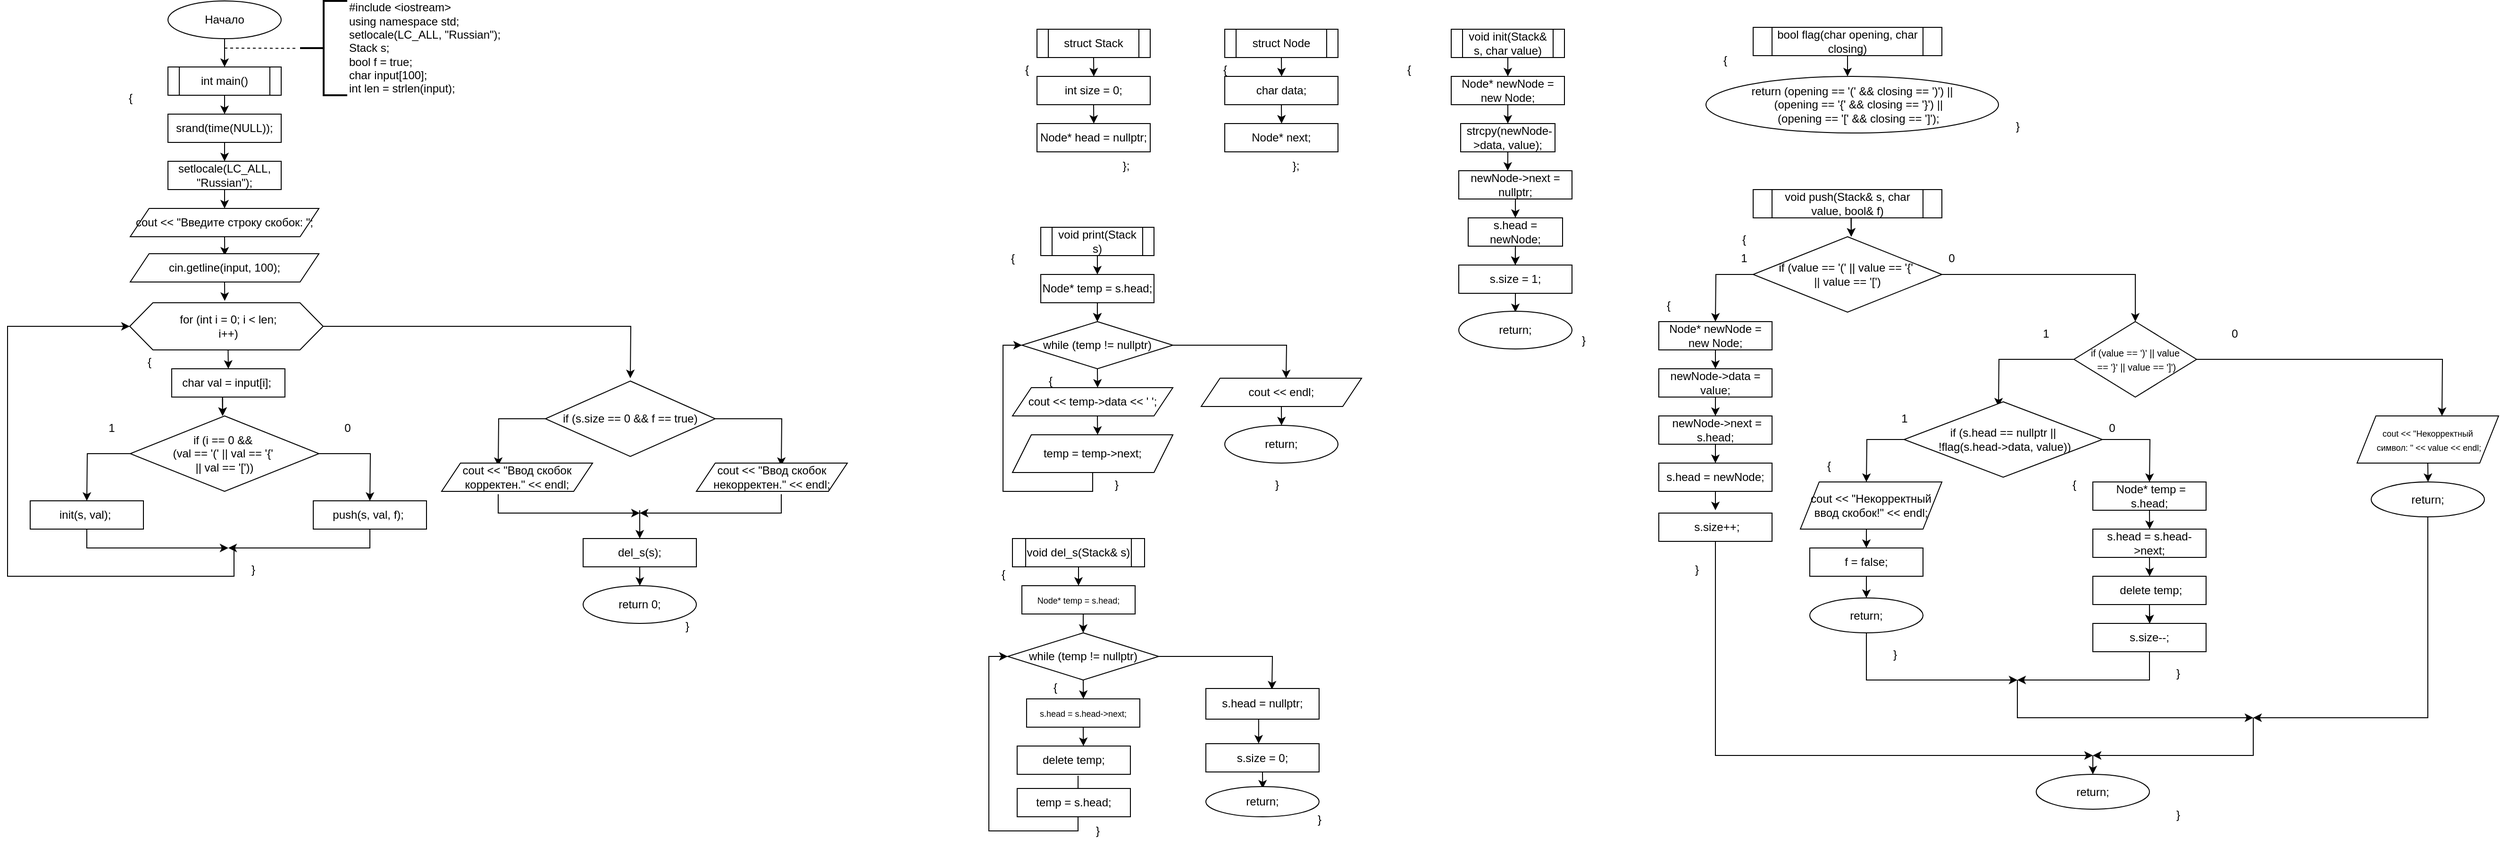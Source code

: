 <mxfile version="26.0.9">
  <diagram name="Страница — 1" id="Hr8bVBeTard7JOVQPiOV">
    <mxGraphModel dx="1793" dy="1045" grid="1" gridSize="10" guides="1" tooltips="1" connect="1" arrows="1" fold="1" page="1" pageScale="1" pageWidth="827" pageHeight="1169" math="0" shadow="0">
      <root>
        <mxCell id="0" />
        <mxCell id="1" parent="0" />
        <mxCell id="Sqh9jJfDOOYjsBS7LKp8-1" style="edgeStyle=orthogonalEdgeStyle;rounded=0;orthogonalLoop=1;jettySize=auto;html=1;exitX=0.5;exitY=1;exitDx=0;exitDy=0;" edge="1" parent="1" source="Sqh9jJfDOOYjsBS7LKp8-2">
          <mxGeometry relative="1" as="geometry">
            <mxPoint x="1440.213" y="160" as="targetPoint" />
          </mxGeometry>
        </mxCell>
        <mxCell id="Sqh9jJfDOOYjsBS7LKp8-2" value="struct Node" style="shape=process;whiteSpace=wrap;html=1;backgroundOutline=1;" vertex="1" parent="1">
          <mxGeometry x="1380" y="110" width="120" height="30" as="geometry" />
        </mxCell>
        <mxCell id="Sqh9jJfDOOYjsBS7LKp8-3" value="char data;" style="rounded=0;whiteSpace=wrap;html=1;" vertex="1" parent="1">
          <mxGeometry x="1380" y="160" width="120" height="30" as="geometry" />
        </mxCell>
        <mxCell id="Sqh9jJfDOOYjsBS7LKp8-4" style="edgeStyle=orthogonalEdgeStyle;rounded=0;orthogonalLoop=1;jettySize=auto;html=1;exitX=0.5;exitY=1;exitDx=0;exitDy=0;" edge="1" parent="1">
          <mxGeometry relative="1" as="geometry">
            <mxPoint x="1440.213" y="210" as="targetPoint" />
            <mxPoint x="1440" y="190" as="sourcePoint" />
          </mxGeometry>
        </mxCell>
        <mxCell id="Sqh9jJfDOOYjsBS7LKp8-5" value="Node* next;" style="rounded=0;whiteSpace=wrap;html=1;" vertex="1" parent="1">
          <mxGeometry x="1380" y="210" width="120" height="30" as="geometry" />
        </mxCell>
        <mxCell id="Sqh9jJfDOOYjsBS7LKp8-6" style="edgeStyle=orthogonalEdgeStyle;rounded=0;orthogonalLoop=1;jettySize=auto;html=1;exitX=0.5;exitY=1;exitDx=0;exitDy=0;" edge="1" parent="1" source="Sqh9jJfDOOYjsBS7LKp8-7">
          <mxGeometry relative="1" as="geometry">
            <mxPoint x="1241.213" y="160" as="targetPoint" />
          </mxGeometry>
        </mxCell>
        <mxCell id="Sqh9jJfDOOYjsBS7LKp8-7" value="struct Stack" style="shape=process;whiteSpace=wrap;html=1;backgroundOutline=1;" vertex="1" parent="1">
          <mxGeometry x="1181" y="110" width="120" height="30" as="geometry" />
        </mxCell>
        <mxCell id="Sqh9jJfDOOYjsBS7LKp8-8" value="int size = 0;" style="rounded=0;whiteSpace=wrap;html=1;" vertex="1" parent="1">
          <mxGeometry x="1181" y="160" width="120" height="30" as="geometry" />
        </mxCell>
        <mxCell id="Sqh9jJfDOOYjsBS7LKp8-9" style="edgeStyle=orthogonalEdgeStyle;rounded=0;orthogonalLoop=1;jettySize=auto;html=1;exitX=0.5;exitY=1;exitDx=0;exitDy=0;" edge="1" parent="1">
          <mxGeometry relative="1" as="geometry">
            <mxPoint x="1241.213" y="210" as="targetPoint" />
            <mxPoint x="1241" y="190" as="sourcePoint" />
          </mxGeometry>
        </mxCell>
        <mxCell id="Sqh9jJfDOOYjsBS7LKp8-10" value="Node* head = nullptr;" style="rounded=0;whiteSpace=wrap;html=1;" vertex="1" parent="1">
          <mxGeometry x="1181" y="210" width="120" height="30" as="geometry" />
        </mxCell>
        <mxCell id="Sqh9jJfDOOYjsBS7LKp8-11" value="{" style="text;html=1;align=center;verticalAlign=middle;resizable=0;points=[];autosize=1;strokeColor=none;fillColor=none;" vertex="1" parent="1">
          <mxGeometry x="1155" y="138" width="30" height="30" as="geometry" />
        </mxCell>
        <mxCell id="Sqh9jJfDOOYjsBS7LKp8-12" value="};" style="text;html=1;align=center;verticalAlign=middle;resizable=0;points=[];autosize=1;strokeColor=none;fillColor=none;" vertex="1" parent="1">
          <mxGeometry x="1260" y="240" width="30" height="30" as="geometry" />
        </mxCell>
        <mxCell id="Sqh9jJfDOOYjsBS7LKp8-13" value="{" style="text;html=1;align=center;verticalAlign=middle;resizable=0;points=[];autosize=1;strokeColor=none;fillColor=none;" vertex="1" parent="1">
          <mxGeometry x="1365" y="138" width="30" height="30" as="geometry" />
        </mxCell>
        <mxCell id="Sqh9jJfDOOYjsBS7LKp8-14" value="};" style="text;html=1;align=center;verticalAlign=middle;resizable=0;points=[];autosize=1;strokeColor=none;fillColor=none;" vertex="1" parent="1">
          <mxGeometry x="1440" y="240" width="30" height="30" as="geometry" />
        </mxCell>
        <mxCell id="Sqh9jJfDOOYjsBS7LKp8-15" style="edgeStyle=orthogonalEdgeStyle;rounded=0;orthogonalLoop=1;jettySize=auto;html=1;exitX=0.5;exitY=1;exitDx=0;exitDy=0;" edge="1" parent="1" source="Sqh9jJfDOOYjsBS7LKp8-16">
          <mxGeometry relative="1" as="geometry">
            <mxPoint x="1680" y="160" as="targetPoint" />
          </mxGeometry>
        </mxCell>
        <mxCell id="Sqh9jJfDOOYjsBS7LKp8-16" value="void init(Stack&amp;amp; s, char value)" style="shape=process;whiteSpace=wrap;html=1;backgroundOutline=1;" vertex="1" parent="1">
          <mxGeometry x="1620" y="110" width="120" height="30" as="geometry" />
        </mxCell>
        <mxCell id="Sqh9jJfDOOYjsBS7LKp8-17" value="Node* newNode = new Node;" style="rounded=0;whiteSpace=wrap;html=1;" vertex="1" parent="1">
          <mxGeometry x="1620" y="160" width="120" height="30" as="geometry" />
        </mxCell>
        <mxCell id="Sqh9jJfDOOYjsBS7LKp8-18" style="edgeStyle=orthogonalEdgeStyle;rounded=0;orthogonalLoop=1;jettySize=auto;html=1;exitX=0.5;exitY=1;exitDx=0;exitDy=0;" edge="1" parent="1">
          <mxGeometry relative="1" as="geometry">
            <mxPoint x="1680" y="210" as="targetPoint" />
            <mxPoint x="1680" y="190" as="sourcePoint" />
          </mxGeometry>
        </mxCell>
        <mxCell id="Sqh9jJfDOOYjsBS7LKp8-19" style="edgeStyle=orthogonalEdgeStyle;rounded=0;orthogonalLoop=1;jettySize=auto;html=1;exitX=0.5;exitY=1;exitDx=0;exitDy=0;" edge="1" parent="1" source="Sqh9jJfDOOYjsBS7LKp8-20">
          <mxGeometry relative="1" as="geometry">
            <mxPoint x="1679.857" y="260" as="targetPoint" />
          </mxGeometry>
        </mxCell>
        <mxCell id="Sqh9jJfDOOYjsBS7LKp8-20" value="&amp;nbsp;strcpy(newNode-&amp;gt;data, value);" style="rounded=0;whiteSpace=wrap;html=1;" vertex="1" parent="1">
          <mxGeometry x="1630" y="210" width="100" height="30" as="geometry" />
        </mxCell>
        <mxCell id="Sqh9jJfDOOYjsBS7LKp8-21" value="newNode-&gt;next = nullptr;" style="rounded=0;whiteSpace=wrap;html=1;" vertex="1" parent="1">
          <mxGeometry x="1628" y="260" width="120" height="30" as="geometry" />
        </mxCell>
        <mxCell id="Sqh9jJfDOOYjsBS7LKp8-22" style="edgeStyle=orthogonalEdgeStyle;rounded=0;orthogonalLoop=1;jettySize=auto;html=1;exitX=0.5;exitY=1;exitDx=0;exitDy=0;" edge="1" parent="1">
          <mxGeometry relative="1" as="geometry">
            <mxPoint x="1688" y="310" as="targetPoint" />
            <mxPoint x="1688" y="290" as="sourcePoint" />
          </mxGeometry>
        </mxCell>
        <mxCell id="Sqh9jJfDOOYjsBS7LKp8-23" style="edgeStyle=orthogonalEdgeStyle;rounded=0;orthogonalLoop=1;jettySize=auto;html=1;exitX=0.5;exitY=1;exitDx=0;exitDy=0;" edge="1" parent="1" source="Sqh9jJfDOOYjsBS7LKp8-24">
          <mxGeometry relative="1" as="geometry">
            <mxPoint x="1687.857" y="360" as="targetPoint" />
          </mxGeometry>
        </mxCell>
        <mxCell id="Sqh9jJfDOOYjsBS7LKp8-24" value="s.head = newNode;" style="rounded=0;whiteSpace=wrap;html=1;" vertex="1" parent="1">
          <mxGeometry x="1638" y="310" width="100" height="30" as="geometry" />
        </mxCell>
        <mxCell id="Sqh9jJfDOOYjsBS7LKp8-25" style="edgeStyle=orthogonalEdgeStyle;rounded=0;orthogonalLoop=1;jettySize=auto;html=1;exitX=0.5;exitY=1;exitDx=0;exitDy=0;" edge="1" parent="1">
          <mxGeometry relative="1" as="geometry">
            <mxPoint x="1688" y="360" as="targetPoint" />
            <mxPoint x="1688" y="340" as="sourcePoint" />
          </mxGeometry>
        </mxCell>
        <mxCell id="Sqh9jJfDOOYjsBS7LKp8-26" value="s.size = 1;" style="rounded=0;whiteSpace=wrap;html=1;" vertex="1" parent="1">
          <mxGeometry x="1628" y="360" width="120" height="30" as="geometry" />
        </mxCell>
        <mxCell id="Sqh9jJfDOOYjsBS7LKp8-27" style="edgeStyle=orthogonalEdgeStyle;rounded=0;orthogonalLoop=1;jettySize=auto;html=1;exitX=0.5;exitY=1;exitDx=0;exitDy=0;" edge="1" parent="1">
          <mxGeometry relative="1" as="geometry">
            <mxPoint x="1688" y="410" as="targetPoint" />
            <mxPoint x="1688" y="390" as="sourcePoint" />
          </mxGeometry>
        </mxCell>
        <mxCell id="Sqh9jJfDOOYjsBS7LKp8-28" value="return;" style="ellipse;whiteSpace=wrap;html=1;" vertex="1" parent="1">
          <mxGeometry x="1628" y="409" width="120" height="40" as="geometry" />
        </mxCell>
        <mxCell id="Sqh9jJfDOOYjsBS7LKp8-29" value="{" style="text;html=1;align=center;verticalAlign=middle;resizable=0;points=[];autosize=1;strokeColor=none;fillColor=none;" vertex="1" parent="1">
          <mxGeometry x="1560" y="138" width="30" height="30" as="geometry" />
        </mxCell>
        <mxCell id="Sqh9jJfDOOYjsBS7LKp8-30" value="}" style="text;html=1;align=center;verticalAlign=middle;resizable=0;points=[];autosize=1;strokeColor=none;fillColor=none;" vertex="1" parent="1">
          <mxGeometry x="1745" y="425" width="30" height="30" as="geometry" />
        </mxCell>
        <mxCell id="Sqh9jJfDOOYjsBS7LKp8-32" style="edgeStyle=orthogonalEdgeStyle;rounded=0;orthogonalLoop=1;jettySize=auto;html=1;exitX=0.5;exitY=1;exitDx=0;exitDy=0;" edge="1" parent="1" source="Sqh9jJfDOOYjsBS7LKp8-31">
          <mxGeometry relative="1" as="geometry">
            <mxPoint x="2040" y="160" as="targetPoint" />
          </mxGeometry>
        </mxCell>
        <mxCell id="Sqh9jJfDOOYjsBS7LKp8-31" value="bool flag(char opening, char closing)" style="shape=process;whiteSpace=wrap;html=1;backgroundOutline=1;" vertex="1" parent="1">
          <mxGeometry x="1940" y="108" width="200" height="30" as="geometry" />
        </mxCell>
        <mxCell id="Sqh9jJfDOOYjsBS7LKp8-33" value="&lt;div&gt;return (opening == &#39;(&#39; &amp;amp;&amp;amp; closing == &#39;)&#39;) ||&lt;/div&gt;&lt;div&gt;&amp;nbsp; &amp;nbsp; (opening == &#39;{&#39; &amp;amp;&amp;amp; closing == &#39;}&#39;) ||&lt;/div&gt;&lt;div&gt;&amp;nbsp; &amp;nbsp; (opening == &#39;[&#39; &amp;amp;&amp;amp; closing == &#39;]&#39;);&lt;/div&gt;" style="ellipse;whiteSpace=wrap;html=1;" vertex="1" parent="1">
          <mxGeometry x="1890" y="160" width="310" height="60" as="geometry" />
        </mxCell>
        <mxCell id="Sqh9jJfDOOYjsBS7LKp8-34" style="edgeStyle=orthogonalEdgeStyle;rounded=0;orthogonalLoop=1;jettySize=auto;html=1;exitX=0.5;exitY=1;exitDx=0;exitDy=0;" edge="1" parent="1" source="Sqh9jJfDOOYjsBS7LKp8-35">
          <mxGeometry relative="1" as="geometry">
            <mxPoint x="1245" y="370" as="targetPoint" />
          </mxGeometry>
        </mxCell>
        <mxCell id="Sqh9jJfDOOYjsBS7LKp8-35" value="void print(Stack s)" style="shape=process;whiteSpace=wrap;html=1;backgroundOutline=1;" vertex="1" parent="1">
          <mxGeometry x="1185" y="320" width="120" height="30" as="geometry" />
        </mxCell>
        <mxCell id="Sqh9jJfDOOYjsBS7LKp8-36" value="Node* temp = s.head;" style="rounded=0;whiteSpace=wrap;html=1;" vertex="1" parent="1">
          <mxGeometry x="1185" y="370" width="120" height="30" as="geometry" />
        </mxCell>
        <mxCell id="Sqh9jJfDOOYjsBS7LKp8-37" style="edgeStyle=orthogonalEdgeStyle;rounded=0;orthogonalLoop=1;jettySize=auto;html=1;exitX=0.5;exitY=1;exitDx=0;exitDy=0;" edge="1" parent="1">
          <mxGeometry relative="1" as="geometry">
            <mxPoint x="1245" y="420" as="targetPoint" />
            <mxPoint x="1245" y="400" as="sourcePoint" />
          </mxGeometry>
        </mxCell>
        <mxCell id="Sqh9jJfDOOYjsBS7LKp8-38" value="" style="edgeStyle=orthogonalEdgeStyle;rounded=0;orthogonalLoop=1;jettySize=auto;html=1;" edge="1" parent="1">
          <mxGeometry relative="1" as="geometry">
            <mxPoint x="1244.971" y="400" as="sourcePoint" />
            <mxPoint x="1244.971" y="420" as="targetPoint" />
          </mxGeometry>
        </mxCell>
        <mxCell id="Sqh9jJfDOOYjsBS7LKp8-39" style="edgeStyle=orthogonalEdgeStyle;rounded=0;orthogonalLoop=1;jettySize=auto;html=1;exitX=0.5;exitY=1;exitDx=0;exitDy=0;" edge="1" parent="1" source="Sqh9jJfDOOYjsBS7LKp8-41">
          <mxGeometry relative="1" as="geometry">
            <mxPoint x="1245.238" y="490" as="targetPoint" />
          </mxGeometry>
        </mxCell>
        <mxCell id="Sqh9jJfDOOYjsBS7LKp8-40" style="edgeStyle=orthogonalEdgeStyle;rounded=0;orthogonalLoop=1;jettySize=auto;html=1;exitX=1;exitY=0.5;exitDx=0;exitDy=0;" edge="1" parent="1" source="Sqh9jJfDOOYjsBS7LKp8-41">
          <mxGeometry relative="1" as="geometry">
            <mxPoint x="1445" y="480" as="targetPoint" />
          </mxGeometry>
        </mxCell>
        <mxCell id="Sqh9jJfDOOYjsBS7LKp8-41" value="while (temp != nullptr)" style="rhombus;whiteSpace=wrap;html=1;" vertex="1" parent="1">
          <mxGeometry x="1165" y="420" width="160" height="50" as="geometry" />
        </mxCell>
        <mxCell id="Sqh9jJfDOOYjsBS7LKp8-42" value="cout &amp;lt;&amp;lt; temp-&amp;gt;data &amp;lt;&amp;lt; &#39; &#39;;" style="shape=parallelogram;perimeter=parallelogramPerimeter;whiteSpace=wrap;html=1;fixedSize=1;" vertex="1" parent="1">
          <mxGeometry x="1155" y="490" width="170" height="30" as="geometry" />
        </mxCell>
        <mxCell id="Sqh9jJfDOOYjsBS7LKp8-43" style="edgeStyle=orthogonalEdgeStyle;rounded=0;orthogonalLoop=1;jettySize=auto;html=1;exitX=0.5;exitY=1;exitDx=0;exitDy=0;" edge="1" parent="1">
          <mxGeometry relative="1" as="geometry">
            <mxPoint x="1245.238" y="540" as="targetPoint" />
            <mxPoint x="1245" y="520" as="sourcePoint" />
          </mxGeometry>
        </mxCell>
        <mxCell id="Sqh9jJfDOOYjsBS7LKp8-44" style="edgeStyle=orthogonalEdgeStyle;rounded=0;orthogonalLoop=1;jettySize=auto;html=1;exitX=0.5;exitY=1;exitDx=0;exitDy=0;entryX=0;entryY=0.5;entryDx=0;entryDy=0;" edge="1" parent="1" source="Sqh9jJfDOOYjsBS7LKp8-45" target="Sqh9jJfDOOYjsBS7LKp8-41">
          <mxGeometry relative="1" as="geometry">
            <Array as="points">
              <mxPoint x="1240" y="600" />
              <mxPoint x="1145" y="600" />
              <mxPoint x="1145" y="445" />
            </Array>
          </mxGeometry>
        </mxCell>
        <mxCell id="Sqh9jJfDOOYjsBS7LKp8-45" value="temp = temp-&amp;gt;next;" style="shape=parallelogram;perimeter=parallelogramPerimeter;whiteSpace=wrap;html=1;fixedSize=1;" vertex="1" parent="1">
          <mxGeometry x="1155" y="540" width="170" height="40" as="geometry" />
        </mxCell>
        <mxCell id="Sqh9jJfDOOYjsBS7LKp8-46" style="edgeStyle=orthogonalEdgeStyle;rounded=0;orthogonalLoop=1;jettySize=auto;html=1;exitX=0.5;exitY=1;exitDx=0;exitDy=0;" edge="1" parent="1" source="Sqh9jJfDOOYjsBS7LKp8-47">
          <mxGeometry relative="1" as="geometry">
            <mxPoint x="1440.143" y="530" as="targetPoint" />
          </mxGeometry>
        </mxCell>
        <mxCell id="Sqh9jJfDOOYjsBS7LKp8-47" value="cout &amp;lt;&amp;lt; endl;" style="shape=parallelogram;perimeter=parallelogramPerimeter;whiteSpace=wrap;html=1;fixedSize=1;" vertex="1" parent="1">
          <mxGeometry x="1355" y="480" width="170" height="30" as="geometry" />
        </mxCell>
        <mxCell id="Sqh9jJfDOOYjsBS7LKp8-48" value="return;" style="ellipse;whiteSpace=wrap;html=1;" vertex="1" parent="1">
          <mxGeometry x="1380" y="530" width="120" height="40" as="geometry" />
        </mxCell>
        <mxCell id="Sqh9jJfDOOYjsBS7LKp8-49" value="{" style="text;html=1;align=center;verticalAlign=middle;resizable=0;points=[];autosize=1;strokeColor=none;fillColor=none;" vertex="1" parent="1">
          <mxGeometry x="1140" y="338" width="30" height="30" as="geometry" />
        </mxCell>
        <mxCell id="Sqh9jJfDOOYjsBS7LKp8-50" value="}" style="text;html=1;align=center;verticalAlign=middle;resizable=0;points=[];autosize=1;strokeColor=none;fillColor=none;" vertex="1" parent="1">
          <mxGeometry x="1420" y="578" width="30" height="30" as="geometry" />
        </mxCell>
        <mxCell id="Sqh9jJfDOOYjsBS7LKp8-51" value="{" style="text;html=1;align=center;verticalAlign=middle;resizable=0;points=[];autosize=1;strokeColor=none;fillColor=none;" vertex="1" parent="1">
          <mxGeometry x="1180" y="468" width="30" height="30" as="geometry" />
        </mxCell>
        <mxCell id="Sqh9jJfDOOYjsBS7LKp8-52" value="}" style="text;html=1;align=center;verticalAlign=middle;resizable=0;points=[];autosize=1;strokeColor=none;fillColor=none;" vertex="1" parent="1">
          <mxGeometry x="1250" y="578" width="30" height="30" as="geometry" />
        </mxCell>
        <mxCell id="Sqh9jJfDOOYjsBS7LKp8-53" style="edgeStyle=orthogonalEdgeStyle;rounded=0;orthogonalLoop=1;jettySize=auto;html=1;exitX=0.5;exitY=1;exitDx=0;exitDy=0;" edge="1" parent="1" source="Sqh9jJfDOOYjsBS7LKp8-54">
          <mxGeometry relative="1" as="geometry">
            <mxPoint x="1225" y="700" as="targetPoint" />
          </mxGeometry>
        </mxCell>
        <mxCell id="Sqh9jJfDOOYjsBS7LKp8-54" value="void del_s(Stack&amp;amp; s)" style="shape=process;whiteSpace=wrap;html=1;backgroundOutline=1;" vertex="1" parent="1">
          <mxGeometry x="1155" y="650" width="140" height="30" as="geometry" />
        </mxCell>
        <mxCell id="Sqh9jJfDOOYjsBS7LKp8-55" style="edgeStyle=orthogonalEdgeStyle;rounded=0;orthogonalLoop=1;jettySize=auto;html=1;exitX=0.5;exitY=1;exitDx=0;exitDy=0;" edge="1" parent="1" source="Sqh9jJfDOOYjsBS7LKp8-57">
          <mxGeometry relative="1" as="geometry">
            <mxPoint x="1230.208" y="820" as="targetPoint" />
          </mxGeometry>
        </mxCell>
        <mxCell id="Sqh9jJfDOOYjsBS7LKp8-56" style="edgeStyle=orthogonalEdgeStyle;rounded=0;orthogonalLoop=1;jettySize=auto;html=1;exitX=1;exitY=0.5;exitDx=0;exitDy=0;" edge="1" parent="1" source="Sqh9jJfDOOYjsBS7LKp8-57">
          <mxGeometry relative="1" as="geometry">
            <mxPoint x="1429.97" y="810" as="targetPoint" />
          </mxGeometry>
        </mxCell>
        <mxCell id="Sqh9jJfDOOYjsBS7LKp8-57" value="while (temp != nullptr)" style="rhombus;whiteSpace=wrap;html=1;" vertex="1" parent="1">
          <mxGeometry x="1149.97" y="750" width="160" height="50" as="geometry" />
        </mxCell>
        <mxCell id="Sqh9jJfDOOYjsBS7LKp8-58" style="edgeStyle=orthogonalEdgeStyle;rounded=0;orthogonalLoop=1;jettySize=auto;html=1;exitX=0.5;exitY=1;exitDx=0;exitDy=0;" edge="1" parent="1">
          <mxGeometry relative="1" as="geometry">
            <mxPoint x="1230.208" y="870" as="targetPoint" />
            <mxPoint x="1229.97" y="850" as="sourcePoint" />
          </mxGeometry>
        </mxCell>
        <mxCell id="Sqh9jJfDOOYjsBS7LKp8-59" style="edgeStyle=orthogonalEdgeStyle;rounded=0;orthogonalLoop=1;jettySize=auto;html=1;exitX=0.538;exitY=1.048;exitDx=0;exitDy=0;entryX=0;entryY=0.5;entryDx=0;entryDy=0;exitPerimeter=0;" edge="1" parent="1" source="Sqh9jJfDOOYjsBS7LKp8-61" target="Sqh9jJfDOOYjsBS7LKp8-57">
          <mxGeometry relative="1" as="geometry">
            <Array as="points">
              <mxPoint x="1224" y="960" />
              <mxPoint x="1130" y="960" />
              <mxPoint x="1130" y="775" />
            </Array>
            <mxPoint x="1224.97" y="910" as="sourcePoint" />
          </mxGeometry>
        </mxCell>
        <mxCell id="Sqh9jJfDOOYjsBS7LKp8-60" value="&lt;font style=&quot;font-size: 9px;&quot;&gt;s.head = s.head-&amp;gt;next;&lt;/font&gt;" style="rounded=0;whiteSpace=wrap;html=1;" vertex="1" parent="1">
          <mxGeometry x="1169.97" y="820" width="120" height="30" as="geometry" />
        </mxCell>
        <mxCell id="Sqh9jJfDOOYjsBS7LKp8-61" value="delete temp;" style="rounded=0;whiteSpace=wrap;html=1;" vertex="1" parent="1">
          <mxGeometry x="1159.97" y="870" width="120" height="30" as="geometry" />
        </mxCell>
        <mxCell id="Sqh9jJfDOOYjsBS7LKp8-62" value="temp = s.head;" style="rounded=0;whiteSpace=wrap;html=1;" vertex="1" parent="1">
          <mxGeometry x="1160" y="915" width="120" height="30" as="geometry" />
        </mxCell>
        <mxCell id="Sqh9jJfDOOYjsBS7LKp8-63" value="&lt;div&gt;s.head = nullptr;&lt;br&gt;&lt;/div&gt;" style="rounded=0;whiteSpace=wrap;html=1;" vertex="1" parent="1">
          <mxGeometry x="1359.97" y="809" width="120" height="32.5" as="geometry" />
        </mxCell>
        <mxCell id="Sqh9jJfDOOYjsBS7LKp8-64" style="edgeStyle=orthogonalEdgeStyle;rounded=0;orthogonalLoop=1;jettySize=auto;html=1;exitX=0.5;exitY=1;exitDx=0;exitDy=0;" edge="1" parent="1" source="Sqh9jJfDOOYjsBS7LKp8-65">
          <mxGeometry relative="1" as="geometry">
            <mxPoint x="1420.208" y="915" as="targetPoint" />
          </mxGeometry>
        </mxCell>
        <mxCell id="Sqh9jJfDOOYjsBS7LKp8-65" value="s.size = 0;" style="rounded=0;whiteSpace=wrap;html=1;" vertex="1" parent="1">
          <mxGeometry x="1359.97" y="867.5" width="120" height="30" as="geometry" />
        </mxCell>
        <mxCell id="Sqh9jJfDOOYjsBS7LKp8-66" style="edgeStyle=orthogonalEdgeStyle;rounded=0;orthogonalLoop=1;jettySize=auto;html=1;exitX=0.5;exitY=1;exitDx=0;exitDy=0;entryX=0.466;entryY=-0.004;entryDx=0;entryDy=0;entryPerimeter=0;" edge="1" parent="1" source="Sqh9jJfDOOYjsBS7LKp8-63" target="Sqh9jJfDOOYjsBS7LKp8-65">
          <mxGeometry relative="1" as="geometry" />
        </mxCell>
        <mxCell id="Sqh9jJfDOOYjsBS7LKp8-67" value="return;" style="ellipse;whiteSpace=wrap;html=1;" vertex="1" parent="1">
          <mxGeometry x="1359.97" y="913" width="120" height="32" as="geometry" />
        </mxCell>
        <mxCell id="Sqh9jJfDOOYjsBS7LKp8-68" value="}" style="text;html=1;align=center;verticalAlign=middle;resizable=0;points=[];autosize=1;strokeColor=none;fillColor=none;" vertex="1" parent="1">
          <mxGeometry x="1464.97" y="933" width="30" height="30" as="geometry" />
        </mxCell>
        <mxCell id="Sqh9jJfDOOYjsBS7LKp8-69" value="{" style="text;html=1;align=center;verticalAlign=middle;resizable=0;points=[];autosize=1;strokeColor=none;fillColor=none;" vertex="1" parent="1">
          <mxGeometry x="1130" y="673" width="30" height="30" as="geometry" />
        </mxCell>
        <mxCell id="Sqh9jJfDOOYjsBS7LKp8-70" value="{" style="text;html=1;align=center;verticalAlign=middle;resizable=0;points=[];autosize=1;strokeColor=none;fillColor=none;" vertex="1" parent="1">
          <mxGeometry x="1184.97" y="793" width="30" height="30" as="geometry" />
        </mxCell>
        <mxCell id="Sqh9jJfDOOYjsBS7LKp8-71" value="}" style="text;html=1;align=center;verticalAlign=middle;resizable=0;points=[];autosize=1;strokeColor=none;fillColor=none;" vertex="1" parent="1">
          <mxGeometry x="1230" y="945" width="30" height="30" as="geometry" />
        </mxCell>
        <mxCell id="Sqh9jJfDOOYjsBS7LKp8-72" style="edgeStyle=orthogonalEdgeStyle;rounded=0;orthogonalLoop=1;jettySize=auto;html=1;exitX=0.5;exitY=1;exitDx=0;exitDy=0;entryX=0.5;entryY=0;entryDx=0;entryDy=0;" edge="1" parent="1" source="Sqh9jJfDOOYjsBS7LKp8-73" target="Sqh9jJfDOOYjsBS7LKp8-57">
          <mxGeometry relative="1" as="geometry" />
        </mxCell>
        <mxCell id="Sqh9jJfDOOYjsBS7LKp8-73" value="&lt;font style=&quot;font-size: 9px;&quot;&gt;Node* temp = s.head;&lt;/font&gt;" style="rounded=0;whiteSpace=wrap;html=1;" vertex="1" parent="1">
          <mxGeometry x="1165" y="700" width="120" height="30" as="geometry" />
        </mxCell>
        <mxCell id="Sqh9jJfDOOYjsBS7LKp8-74" value="void push(Stack&amp;amp; s, char value, bool&amp;amp; f)" style="shape=process;whiteSpace=wrap;html=1;backgroundOutline=1;" vertex="1" parent="1">
          <mxGeometry x="1940" y="280" width="200" height="30" as="geometry" />
        </mxCell>
        <mxCell id="Sqh9jJfDOOYjsBS7LKp8-75" value="" style="edgeStyle=orthogonalEdgeStyle;rounded=0;orthogonalLoop=1;jettySize=auto;html=1;" edge="1" parent="1">
          <mxGeometry relative="1" as="geometry">
            <mxPoint x="2043.703" y="310.0" as="sourcePoint" />
            <mxPoint x="2043.943" y="330.0" as="targetPoint" />
          </mxGeometry>
        </mxCell>
        <mxCell id="Sqh9jJfDOOYjsBS7LKp8-76" value="" style="edgeStyle=orthogonalEdgeStyle;rounded=0;orthogonalLoop=1;jettySize=auto;html=1;" edge="1" parent="1">
          <mxGeometry relative="1" as="geometry">
            <mxPoint x="2043.943" y="310.0" as="sourcePoint" />
            <mxPoint x="2043.943" y="330.0" as="targetPoint" />
          </mxGeometry>
        </mxCell>
        <mxCell id="Sqh9jJfDOOYjsBS7LKp8-77" style="edgeStyle=orthogonalEdgeStyle;rounded=0;orthogonalLoop=1;jettySize=auto;html=1;exitX=0;exitY=0.5;exitDx=0;exitDy=0;" edge="1" source="Sqh9jJfDOOYjsBS7LKp8-79" parent="1">
          <mxGeometry relative="1" as="geometry">
            <mxPoint x="1900" y="420.0" as="targetPoint" />
          </mxGeometry>
        </mxCell>
        <mxCell id="Sqh9jJfDOOYjsBS7LKp8-94" style="edgeStyle=orthogonalEdgeStyle;rounded=0;orthogonalLoop=1;jettySize=auto;html=1;exitX=1;exitY=0.5;exitDx=0;exitDy=0;entryX=0.5;entryY=0;entryDx=0;entryDy=0;" edge="1" parent="1" source="Sqh9jJfDOOYjsBS7LKp8-79" target="Sqh9jJfDOOYjsBS7LKp8-99">
          <mxGeometry relative="1" as="geometry">
            <mxPoint x="2280" y="420" as="targetPoint" />
          </mxGeometry>
        </mxCell>
        <mxCell id="Sqh9jJfDOOYjsBS7LKp8-79" value="if (value == &#39;(&#39; || value == &#39;{&#39;&amp;nbsp;&lt;div&gt;|| value == &#39;[&#39;)&lt;/div&gt;" style="rhombus;whiteSpace=wrap;html=1;" vertex="1" parent="1">
          <mxGeometry x="1940" y="330" width="200" height="80" as="geometry" />
        </mxCell>
        <mxCell id="Sqh9jJfDOOYjsBS7LKp8-84" style="edgeStyle=orthogonalEdgeStyle;rounded=0;orthogonalLoop=1;jettySize=auto;html=1;exitX=0.5;exitY=1;exitDx=0;exitDy=0;" edge="1" parent="1" source="Sqh9jJfDOOYjsBS7LKp8-81">
          <mxGeometry relative="1" as="geometry">
            <mxPoint x="1900" y="470" as="targetPoint" />
          </mxGeometry>
        </mxCell>
        <mxCell id="Sqh9jJfDOOYjsBS7LKp8-81" value="Node* newNode = new Node;" style="rounded=0;whiteSpace=wrap;html=1;" vertex="1" parent="1">
          <mxGeometry x="1840" y="420.0" width="120" height="30" as="geometry" />
        </mxCell>
        <mxCell id="Sqh9jJfDOOYjsBS7LKp8-85" style="edgeStyle=orthogonalEdgeStyle;rounded=0;orthogonalLoop=1;jettySize=auto;html=1;exitX=0.5;exitY=1;exitDx=0;exitDy=0;" edge="1" parent="1" source="Sqh9jJfDOOYjsBS7LKp8-86">
          <mxGeometry relative="1" as="geometry">
            <mxPoint x="1900" y="520" as="targetPoint" />
          </mxGeometry>
        </mxCell>
        <mxCell id="Sqh9jJfDOOYjsBS7LKp8-86" value="newNode-&amp;gt;data = value;" style="rounded=0;whiteSpace=wrap;html=1;" vertex="1" parent="1">
          <mxGeometry x="1840" y="470.0" width="120" height="30" as="geometry" />
        </mxCell>
        <mxCell id="Sqh9jJfDOOYjsBS7LKp8-87" style="edgeStyle=orthogonalEdgeStyle;rounded=0;orthogonalLoop=1;jettySize=auto;html=1;exitX=0.5;exitY=1;exitDx=0;exitDy=0;" edge="1" parent="1" source="Sqh9jJfDOOYjsBS7LKp8-88">
          <mxGeometry relative="1" as="geometry">
            <mxPoint x="1900" y="570" as="targetPoint" />
          </mxGeometry>
        </mxCell>
        <mxCell id="Sqh9jJfDOOYjsBS7LKp8-88" value="&amp;nbsp;newNode-&amp;gt;next = s.head;" style="rounded=0;whiteSpace=wrap;html=1;" vertex="1" parent="1">
          <mxGeometry x="1840" y="520.0" width="120" height="30" as="geometry" />
        </mxCell>
        <mxCell id="Sqh9jJfDOOYjsBS7LKp8-89" style="edgeStyle=orthogonalEdgeStyle;rounded=0;orthogonalLoop=1;jettySize=auto;html=1;exitX=0.5;exitY=1;exitDx=0;exitDy=0;" edge="1" parent="1" source="Sqh9jJfDOOYjsBS7LKp8-90">
          <mxGeometry relative="1" as="geometry">
            <mxPoint x="1900" y="620" as="targetPoint" />
          </mxGeometry>
        </mxCell>
        <mxCell id="Sqh9jJfDOOYjsBS7LKp8-90" value="s.head = newNode;" style="rounded=0;whiteSpace=wrap;html=1;" vertex="1" parent="1">
          <mxGeometry x="1840" y="570.0" width="120" height="30" as="geometry" />
        </mxCell>
        <mxCell id="Sqh9jJfDOOYjsBS7LKp8-92" style="edgeStyle=orthogonalEdgeStyle;rounded=0;orthogonalLoop=1;jettySize=auto;html=1;exitX=0.5;exitY=1;exitDx=0;exitDy=0;" edge="1" parent="1" source="Sqh9jJfDOOYjsBS7LKp8-93">
          <mxGeometry relative="1" as="geometry">
            <mxPoint x="2300" y="880" as="targetPoint" />
            <Array as="points">
              <mxPoint x="1900" y="880" />
            </Array>
          </mxGeometry>
        </mxCell>
        <mxCell id="Sqh9jJfDOOYjsBS7LKp8-93" value="&amp;nbsp;s.size++;" style="rounded=0;whiteSpace=wrap;html=1;" vertex="1" parent="1">
          <mxGeometry x="1840" y="623.0" width="120" height="30" as="geometry" />
        </mxCell>
        <mxCell id="Sqh9jJfDOOYjsBS7LKp8-97" style="edgeStyle=orthogonalEdgeStyle;rounded=0;orthogonalLoop=1;jettySize=auto;html=1;exitX=0;exitY=0.5;exitDx=0;exitDy=0;" edge="1" source="Sqh9jJfDOOYjsBS7LKp8-99" parent="1">
          <mxGeometry relative="1" as="geometry">
            <mxPoint x="2200" y="510.0" as="targetPoint" />
          </mxGeometry>
        </mxCell>
        <mxCell id="Sqh9jJfDOOYjsBS7LKp8-127" style="edgeStyle=orthogonalEdgeStyle;rounded=0;orthogonalLoop=1;jettySize=auto;html=1;exitX=1;exitY=0.5;exitDx=0;exitDy=0;" edge="1" parent="1" source="Sqh9jJfDOOYjsBS7LKp8-99">
          <mxGeometry relative="1" as="geometry">
            <mxPoint x="2670" y="520" as="targetPoint" />
          </mxGeometry>
        </mxCell>
        <mxCell id="Sqh9jJfDOOYjsBS7LKp8-99" value="&lt;font style=&quot;font-size: 10px;&quot;&gt;if (value == &#39;)&#39; || value&lt;/font&gt;&lt;div&gt;&lt;font style=&quot;font-size: 10px;&quot;&gt;&amp;nbsp;== &#39;}&#39; || value == &#39;]&#39;)&lt;/font&gt;&lt;/div&gt;" style="rhombus;whiteSpace=wrap;html=1;" vertex="1" parent="1">
          <mxGeometry x="2280" y="420.0" width="130" height="80" as="geometry" />
        </mxCell>
        <mxCell id="Sqh9jJfDOOYjsBS7LKp8-106" style="edgeStyle=orthogonalEdgeStyle;rounded=0;orthogonalLoop=1;jettySize=auto;html=1;exitX=0;exitY=0.5;exitDx=0;exitDy=0;" edge="1" source="Sqh9jJfDOOYjsBS7LKp8-108" parent="1">
          <mxGeometry relative="1" as="geometry">
            <mxPoint x="2060" y="590.0" as="targetPoint" />
          </mxGeometry>
        </mxCell>
        <mxCell id="Sqh9jJfDOOYjsBS7LKp8-107" style="edgeStyle=orthogonalEdgeStyle;rounded=0;orthogonalLoop=1;jettySize=auto;html=1;exitX=1;exitY=0.5;exitDx=0;exitDy=0;" edge="1" source="Sqh9jJfDOOYjsBS7LKp8-108" parent="1">
          <mxGeometry relative="1" as="geometry">
            <mxPoint x="2360" y="590.0" as="targetPoint" />
          </mxGeometry>
        </mxCell>
        <mxCell id="Sqh9jJfDOOYjsBS7LKp8-108" value="if (s.head == nullptr ||&lt;div&gt;&amp;nbsp;!flag(s.head-&amp;gt;data, value))&lt;/div&gt;" style="rhombus;whiteSpace=wrap;html=1;" vertex="1" parent="1">
          <mxGeometry x="2100" y="505" width="210" height="80" as="geometry" />
        </mxCell>
        <mxCell id="Sqh9jJfDOOYjsBS7LKp8-118" style="edgeStyle=orthogonalEdgeStyle;rounded=0;orthogonalLoop=1;jettySize=auto;html=1;exitX=0.5;exitY=1;exitDx=0;exitDy=0;" edge="1" parent="1" source="Sqh9jJfDOOYjsBS7LKp8-112">
          <mxGeometry relative="1" as="geometry">
            <mxPoint x="2360.19" y="640" as="targetPoint" />
          </mxGeometry>
        </mxCell>
        <mxCell id="Sqh9jJfDOOYjsBS7LKp8-112" value="&amp;nbsp;Node* temp = s.head;" style="rounded=0;whiteSpace=wrap;html=1;" vertex="1" parent="1">
          <mxGeometry x="2300" y="590.0" width="120" height="30" as="geometry" />
        </mxCell>
        <mxCell id="Sqh9jJfDOOYjsBS7LKp8-113" value="cout &amp;lt;&amp;lt; &quot;Некорректный ввод скобок!&quot; &amp;lt;&amp;lt; endl;" style="shape=parallelogram;perimeter=parallelogramPerimeter;whiteSpace=wrap;html=1;fixedSize=1;" vertex="1" parent="1">
          <mxGeometry x="1990" y="590" width="150" height="50" as="geometry" />
        </mxCell>
        <mxCell id="Sqh9jJfDOOYjsBS7LKp8-114" style="edgeStyle=orthogonalEdgeStyle;rounded=0;orthogonalLoop=1;jettySize=auto;html=1;exitX=0.5;exitY=1;exitDx=0;exitDy=0;" edge="1" parent="1">
          <mxGeometry relative="1" as="geometry">
            <mxPoint x="2060" y="660" as="targetPoint" />
            <mxPoint x="2060" y="640" as="sourcePoint" />
          </mxGeometry>
        </mxCell>
        <mxCell id="Sqh9jJfDOOYjsBS7LKp8-115" style="edgeStyle=orthogonalEdgeStyle;rounded=0;orthogonalLoop=1;jettySize=auto;html=1;exitX=0.5;exitY=1;exitDx=0;exitDy=0;entryX=0.5;entryY=0;entryDx=0;entryDy=0;" edge="1" parent="1" source="Sqh9jJfDOOYjsBS7LKp8-116" target="Sqh9jJfDOOYjsBS7LKp8-117">
          <mxGeometry relative="1" as="geometry">
            <mxPoint x="2060" y="710" as="targetPoint" />
          </mxGeometry>
        </mxCell>
        <mxCell id="Sqh9jJfDOOYjsBS7LKp8-116" value="f = false;" style="rounded=0;whiteSpace=wrap;html=1;" vertex="1" parent="1">
          <mxGeometry x="2000" y="660.0" width="120" height="30" as="geometry" />
        </mxCell>
        <mxCell id="Sqh9jJfDOOYjsBS7LKp8-126" style="edgeStyle=orthogonalEdgeStyle;rounded=0;orthogonalLoop=1;jettySize=auto;html=1;exitX=0.5;exitY=1;exitDx=0;exitDy=0;" edge="1" parent="1" source="Sqh9jJfDOOYjsBS7LKp8-117">
          <mxGeometry relative="1" as="geometry">
            <mxPoint x="2220" y="800" as="targetPoint" />
            <Array as="points">
              <mxPoint x="2060" y="800" />
            </Array>
          </mxGeometry>
        </mxCell>
        <mxCell id="Sqh9jJfDOOYjsBS7LKp8-117" value="return;" style="ellipse;whiteSpace=wrap;html=1;" vertex="1" parent="1">
          <mxGeometry x="2000" y="713" width="120" height="37" as="geometry" />
        </mxCell>
        <mxCell id="Sqh9jJfDOOYjsBS7LKp8-119" style="edgeStyle=orthogonalEdgeStyle;rounded=0;orthogonalLoop=1;jettySize=auto;html=1;exitX=0.5;exitY=1;exitDx=0;exitDy=0;" edge="1" parent="1" source="Sqh9jJfDOOYjsBS7LKp8-120">
          <mxGeometry relative="1" as="geometry">
            <mxPoint x="2360.19" y="690" as="targetPoint" />
          </mxGeometry>
        </mxCell>
        <mxCell id="Sqh9jJfDOOYjsBS7LKp8-120" value="s.head = s.head-&amp;gt;next;" style="rounded=0;whiteSpace=wrap;html=1;" vertex="1" parent="1">
          <mxGeometry x="2300" y="640.0" width="120" height="30" as="geometry" />
        </mxCell>
        <mxCell id="Sqh9jJfDOOYjsBS7LKp8-121" style="edgeStyle=orthogonalEdgeStyle;rounded=0;orthogonalLoop=1;jettySize=auto;html=1;exitX=0.5;exitY=1;exitDx=0;exitDy=0;" edge="1" parent="1" source="Sqh9jJfDOOYjsBS7LKp8-122">
          <mxGeometry relative="1" as="geometry">
            <mxPoint x="2360.19" y="740" as="targetPoint" />
          </mxGeometry>
        </mxCell>
        <mxCell id="Sqh9jJfDOOYjsBS7LKp8-122" value="&amp;nbsp;delete temp;" style="rounded=0;whiteSpace=wrap;html=1;" vertex="1" parent="1">
          <mxGeometry x="2300" y="690.0" width="120" height="30" as="geometry" />
        </mxCell>
        <mxCell id="Sqh9jJfDOOYjsBS7LKp8-123" style="edgeStyle=orthogonalEdgeStyle;rounded=0;orthogonalLoop=1;jettySize=auto;html=1;exitX=0.5;exitY=1;exitDx=0;exitDy=0;" edge="1" parent="1">
          <mxGeometry relative="1" as="geometry">
            <mxPoint x="2360.19" y="740" as="targetPoint" />
            <mxPoint x="2360" y="720" as="sourcePoint" />
          </mxGeometry>
        </mxCell>
        <mxCell id="Sqh9jJfDOOYjsBS7LKp8-124" style="edgeStyle=orthogonalEdgeStyle;rounded=0;orthogonalLoop=1;jettySize=auto;html=1;exitX=0.5;exitY=1;exitDx=0;exitDy=0;" edge="1" parent="1" source="Sqh9jJfDOOYjsBS7LKp8-125">
          <mxGeometry relative="1" as="geometry">
            <mxPoint x="2220" y="800" as="targetPoint" />
            <Array as="points">
              <mxPoint x="2360" y="800" />
            </Array>
          </mxGeometry>
        </mxCell>
        <mxCell id="Sqh9jJfDOOYjsBS7LKp8-125" value="s.size--;" style="rounded=0;whiteSpace=wrap;html=1;" vertex="1" parent="1">
          <mxGeometry x="2300" y="740.0" width="120" height="30" as="geometry" />
        </mxCell>
        <mxCell id="Sqh9jJfDOOYjsBS7LKp8-129" style="edgeStyle=orthogonalEdgeStyle;rounded=0;orthogonalLoop=1;jettySize=auto;html=1;exitX=0.5;exitY=1;exitDx=0;exitDy=0;" edge="1" parent="1" source="Sqh9jJfDOOYjsBS7LKp8-128">
          <mxGeometry relative="1" as="geometry">
            <mxPoint x="2655.241" y="590" as="targetPoint" />
          </mxGeometry>
        </mxCell>
        <mxCell id="Sqh9jJfDOOYjsBS7LKp8-128" value="&lt;font style=&quot;font-size: 9px;&quot;&gt;cout &amp;lt;&amp;lt; &quot;Некорректный&lt;/font&gt;&lt;div&gt;&lt;font style=&quot;font-size: 9px;&quot;&gt;&amp;nbsp;символ: &quot; &amp;lt;&amp;lt; value &amp;lt;&amp;lt; endl;&lt;/font&gt;&lt;/div&gt;" style="shape=parallelogram;perimeter=parallelogramPerimeter;whiteSpace=wrap;html=1;fixedSize=1;" vertex="1" parent="1">
          <mxGeometry x="2580" y="520" width="150" height="50" as="geometry" />
        </mxCell>
        <mxCell id="Sqh9jJfDOOYjsBS7LKp8-133" style="edgeStyle=orthogonalEdgeStyle;rounded=0;orthogonalLoop=1;jettySize=auto;html=1;exitX=0.5;exitY=1;exitDx=0;exitDy=0;" edge="1" parent="1" source="Sqh9jJfDOOYjsBS7LKp8-130">
          <mxGeometry relative="1" as="geometry">
            <mxPoint x="2470" y="840" as="targetPoint" />
            <Array as="points">
              <mxPoint x="2655" y="840" />
            </Array>
          </mxGeometry>
        </mxCell>
        <mxCell id="Sqh9jJfDOOYjsBS7LKp8-130" value="return;" style="ellipse;whiteSpace=wrap;html=1;" vertex="1" parent="1">
          <mxGeometry x="2595" y="590" width="120" height="37" as="geometry" />
        </mxCell>
        <mxCell id="Sqh9jJfDOOYjsBS7LKp8-132" value="" style="endArrow=classic;html=1;rounded=0;" edge="1" parent="1">
          <mxGeometry width="50" height="50" relative="1" as="geometry">
            <mxPoint x="2220" y="800" as="sourcePoint" />
            <mxPoint x="2470" y="840" as="targetPoint" />
            <Array as="points">
              <mxPoint x="2220" y="840" />
            </Array>
          </mxGeometry>
        </mxCell>
        <mxCell id="Sqh9jJfDOOYjsBS7LKp8-135" value="" style="endArrow=classic;html=1;rounded=0;" edge="1" parent="1">
          <mxGeometry width="50" height="50" relative="1" as="geometry">
            <mxPoint x="2470" y="840" as="sourcePoint" />
            <mxPoint x="2300" y="880" as="targetPoint" />
            <Array as="points">
              <mxPoint x="2470" y="880" />
            </Array>
          </mxGeometry>
        </mxCell>
        <mxCell id="Sqh9jJfDOOYjsBS7LKp8-136" value="" style="endArrow=classic;html=1;rounded=0;" edge="1" parent="1">
          <mxGeometry width="50" height="50" relative="1" as="geometry">
            <mxPoint x="2300" y="880" as="sourcePoint" />
            <mxPoint x="2300" y="900" as="targetPoint" />
          </mxGeometry>
        </mxCell>
        <mxCell id="Sqh9jJfDOOYjsBS7LKp8-137" value="return;" style="ellipse;whiteSpace=wrap;html=1;" vertex="1" parent="1">
          <mxGeometry x="2240" y="900" width="120" height="37" as="geometry" />
        </mxCell>
        <mxCell id="Sqh9jJfDOOYjsBS7LKp8-138" value="}" style="text;html=1;align=center;verticalAlign=middle;resizable=0;points=[];autosize=1;strokeColor=none;fillColor=none;" vertex="1" parent="1">
          <mxGeometry x="2375" y="928" width="30" height="30" as="geometry" />
        </mxCell>
        <mxCell id="Sqh9jJfDOOYjsBS7LKp8-139" value="{" style="text;html=1;align=center;verticalAlign=middle;resizable=0;points=[];autosize=1;strokeColor=none;fillColor=none;" vertex="1" parent="1">
          <mxGeometry x="1915" y="318" width="30" height="30" as="geometry" />
        </mxCell>
        <mxCell id="Sqh9jJfDOOYjsBS7LKp8-140" value="{" style="text;html=1;align=center;verticalAlign=middle;resizable=0;points=[];autosize=1;strokeColor=none;fillColor=none;" vertex="1" parent="1">
          <mxGeometry x="1895" y="128" width="30" height="30" as="geometry" />
        </mxCell>
        <mxCell id="Sqh9jJfDOOYjsBS7LKp8-141" value="}" style="text;html=1;align=center;verticalAlign=middle;resizable=0;points=[];autosize=1;strokeColor=none;fillColor=none;" vertex="1" parent="1">
          <mxGeometry x="2205" y="198" width="30" height="30" as="geometry" />
        </mxCell>
        <mxCell id="Sqh9jJfDOOYjsBS7LKp8-142" value="" style="edgeStyle=orthogonalEdgeStyle;rounded=0;orthogonalLoop=1;jettySize=auto;html=1;" edge="1" source="Sqh9jJfDOOYjsBS7LKp8-143" parent="1">
          <mxGeometry relative="1" as="geometry">
            <mxPoint x="320" y="150" as="targetPoint" />
          </mxGeometry>
        </mxCell>
        <mxCell id="Sqh9jJfDOOYjsBS7LKp8-143" value="Начало" style="ellipse;whiteSpace=wrap;html=1;" vertex="1" parent="1">
          <mxGeometry x="260" y="80" width="120" height="40" as="geometry" />
        </mxCell>
        <mxCell id="Sqh9jJfDOOYjsBS7LKp8-144" value="" style="edgeStyle=orthogonalEdgeStyle;rounded=0;orthogonalLoop=1;jettySize=auto;html=1;" edge="1" source="Sqh9jJfDOOYjsBS7LKp8-145" parent="1">
          <mxGeometry relative="1" as="geometry">
            <mxPoint x="320" y="200" as="targetPoint" />
          </mxGeometry>
        </mxCell>
        <mxCell id="Sqh9jJfDOOYjsBS7LKp8-145" value="int main()" style="shape=process;whiteSpace=wrap;html=1;backgroundOutline=1;" vertex="1" parent="1">
          <mxGeometry x="260" y="150" width="120" height="30" as="geometry" />
        </mxCell>
        <mxCell id="Sqh9jJfDOOYjsBS7LKp8-146" value="srand(time(NULL));" style="rounded=0;whiteSpace=wrap;html=1;" vertex="1" parent="1">
          <mxGeometry x="260" y="200" width="120" height="30" as="geometry" />
        </mxCell>
        <mxCell id="Sqh9jJfDOOYjsBS7LKp8-147" value="" style="edgeStyle=orthogonalEdgeStyle;rounded=0;orthogonalLoop=1;jettySize=auto;html=1;" edge="1" parent="1">
          <mxGeometry relative="1" as="geometry">
            <mxPoint x="320" y="230" as="sourcePoint" />
            <mxPoint x="320" y="250" as="targetPoint" />
          </mxGeometry>
        </mxCell>
        <mxCell id="Sqh9jJfDOOYjsBS7LKp8-148" value="setlocale(LC_ALL, &quot;Russian&quot;);" style="rounded=0;whiteSpace=wrap;html=1;" vertex="1" parent="1">
          <mxGeometry x="260" y="250" width="120" height="30" as="geometry" />
        </mxCell>
        <mxCell id="Sqh9jJfDOOYjsBS7LKp8-149" value="" style="edgeStyle=orthogonalEdgeStyle;rounded=0;orthogonalLoop=1;jettySize=auto;html=1;" edge="1" parent="1">
          <mxGeometry relative="1" as="geometry">
            <mxPoint x="320" y="280" as="sourcePoint" />
            <mxPoint x="320" y="300" as="targetPoint" />
          </mxGeometry>
        </mxCell>
        <mxCell id="Sqh9jJfDOOYjsBS7LKp8-150" value="&lt;div&gt;#include &amp;lt;iostream&amp;gt;&lt;/div&gt;&lt;div&gt;using namespace std;&lt;/div&gt;&lt;div&gt;&lt;span style=&quot;background-color: transparent; color: light-dark(rgb(0, 0, 0), rgb(255, 255, 255));&quot;&gt;setlocale(LC_ALL, &quot;Russian&quot;);&lt;/span&gt;&lt;br&gt;&lt;/div&gt;&lt;div&gt;&lt;div&gt;Stack s;&lt;/div&gt;&lt;div&gt;bool f = true;&lt;/div&gt;&lt;div&gt;char input[100];&amp;nbsp;&lt;/div&gt;&lt;/div&gt;&lt;div&gt;int len = strlen(input);&lt;br&gt;&lt;/div&gt;" style="strokeWidth=2;html=1;shape=mxgraph.flowchart.annotation_2;align=left;labelPosition=right;pointerEvents=1;" vertex="1" parent="1">
          <mxGeometry x="400" y="80" width="50" height="100" as="geometry" />
        </mxCell>
        <mxCell id="Sqh9jJfDOOYjsBS7LKp8-151" value="" style="endArrow=none;dashed=1;html=1;rounded=0;entryX=-0.04;entryY=0.503;entryDx=0;entryDy=0;entryPerimeter=0;" edge="1" target="Sqh9jJfDOOYjsBS7LKp8-150" parent="1">
          <mxGeometry width="50" height="50" relative="1" as="geometry">
            <mxPoint x="320" y="130" as="sourcePoint" />
            <mxPoint x="390" y="130" as="targetPoint" />
          </mxGeometry>
        </mxCell>
        <mxCell id="Sqh9jJfDOOYjsBS7LKp8-153" style="edgeStyle=orthogonalEdgeStyle;rounded=0;orthogonalLoop=1;jettySize=auto;html=1;exitX=0.5;exitY=1;exitDx=0;exitDy=0;" edge="1" parent="1" source="Sqh9jJfDOOYjsBS7LKp8-152">
          <mxGeometry relative="1" as="geometry">
            <mxPoint x="320.161" y="350" as="targetPoint" />
          </mxGeometry>
        </mxCell>
        <mxCell id="Sqh9jJfDOOYjsBS7LKp8-152" value="cout &amp;lt;&amp;lt; &quot;Введите строку скобок: &quot;;" style="shape=parallelogram;perimeter=parallelogramPerimeter;whiteSpace=wrap;html=1;fixedSize=1;" vertex="1" parent="1">
          <mxGeometry x="220" y="300" width="200" height="30" as="geometry" />
        </mxCell>
        <mxCell id="Sqh9jJfDOOYjsBS7LKp8-155" style="edgeStyle=orthogonalEdgeStyle;rounded=0;orthogonalLoop=1;jettySize=auto;html=1;exitX=0.5;exitY=1;exitDx=0;exitDy=0;" edge="1" parent="1" source="Sqh9jJfDOOYjsBS7LKp8-156">
          <mxGeometry relative="1" as="geometry">
            <mxPoint x="320.161" y="398" as="targetPoint" />
          </mxGeometry>
        </mxCell>
        <mxCell id="Sqh9jJfDOOYjsBS7LKp8-156" value="&amp;nbsp;cin.getline(input, 100);&amp;nbsp;" style="shape=parallelogram;perimeter=parallelogramPerimeter;whiteSpace=wrap;html=1;fixedSize=1;" vertex="1" parent="1">
          <mxGeometry x="220" y="348" width="200" height="30" as="geometry" />
        </mxCell>
        <mxCell id="Sqh9jJfDOOYjsBS7LKp8-174" style="edgeStyle=orthogonalEdgeStyle;rounded=0;orthogonalLoop=1;jettySize=auto;html=1;exitX=1;exitY=0.5;exitDx=0;exitDy=0;" edge="1" parent="1" source="Sqh9jJfDOOYjsBS7LKp8-159">
          <mxGeometry relative="1" as="geometry">
            <mxPoint x="750" y="480" as="targetPoint" />
          </mxGeometry>
        </mxCell>
        <mxCell id="Sqh9jJfDOOYjsBS7LKp8-159" value="" style="verticalLabelPosition=bottom;verticalAlign=top;html=1;shape=hexagon;perimeter=hexagonPerimeter2;arcSize=6;size=0.12;" vertex="1" parent="1">
          <mxGeometry x="219.471" y="400" width="205" height="50" as="geometry" />
        </mxCell>
        <mxCell id="Sqh9jJfDOOYjsBS7LKp8-160" value="" style="edgeStyle=orthogonalEdgeStyle;rounded=0;orthogonalLoop=1;jettySize=auto;html=1;" edge="1" parent="1">
          <mxGeometry relative="1" as="geometry">
            <mxPoint x="323.731" y="450" as="sourcePoint" />
            <mxPoint x="323.971" y="470" as="targetPoint" />
          </mxGeometry>
        </mxCell>
        <mxCell id="Sqh9jJfDOOYjsBS7LKp8-161" value="for (int i = 0; i &amp;lt; len; i++)" style="text;html=1;align=center;verticalAlign=middle;whiteSpace=wrap;rounded=0;" vertex="1" parent="1">
          <mxGeometry x="263.971" y="410" width="120" height="30" as="geometry" />
        </mxCell>
        <mxCell id="Sqh9jJfDOOYjsBS7LKp8-163" value="char val = input[i];&amp;nbsp;" style="rounded=0;whiteSpace=wrap;html=1;" vertex="1" parent="1">
          <mxGeometry x="263.971" y="470" width="120" height="30" as="geometry" />
        </mxCell>
        <mxCell id="Sqh9jJfDOOYjsBS7LKp8-164" value="" style="edgeStyle=orthogonalEdgeStyle;rounded=0;orthogonalLoop=1;jettySize=auto;html=1;" edge="1" parent="1">
          <mxGeometry relative="1" as="geometry">
            <mxPoint x="317.703" y="500.0" as="sourcePoint" />
            <mxPoint x="317.943" y="520.0" as="targetPoint" />
          </mxGeometry>
        </mxCell>
        <mxCell id="Sqh9jJfDOOYjsBS7LKp8-165" value="" style="edgeStyle=orthogonalEdgeStyle;rounded=0;orthogonalLoop=1;jettySize=auto;html=1;" edge="1" parent="1">
          <mxGeometry relative="1" as="geometry">
            <mxPoint x="317.943" y="500.0" as="sourcePoint" />
            <mxPoint x="317.943" y="520.0" as="targetPoint" />
          </mxGeometry>
        </mxCell>
        <mxCell id="Sqh9jJfDOOYjsBS7LKp8-166" style="edgeStyle=orthogonalEdgeStyle;rounded=0;orthogonalLoop=1;jettySize=auto;html=1;exitX=0;exitY=0.5;exitDx=0;exitDy=0;" edge="1" source="Sqh9jJfDOOYjsBS7LKp8-168" parent="1">
          <mxGeometry relative="1" as="geometry">
            <mxPoint x="174" y="610.0" as="targetPoint" />
          </mxGeometry>
        </mxCell>
        <mxCell id="Sqh9jJfDOOYjsBS7LKp8-167" style="edgeStyle=orthogonalEdgeStyle;rounded=0;orthogonalLoop=1;jettySize=auto;html=1;exitX=1;exitY=0.5;exitDx=0;exitDy=0;" edge="1" source="Sqh9jJfDOOYjsBS7LKp8-168" parent="1">
          <mxGeometry relative="1" as="geometry">
            <mxPoint x="474.0" y="610.0" as="targetPoint" />
          </mxGeometry>
        </mxCell>
        <mxCell id="Sqh9jJfDOOYjsBS7LKp8-168" value="if (i == 0 &amp;amp;&amp;amp;&amp;nbsp;&lt;div&gt;(val == &#39;(&#39; || val == &#39;{&#39;&amp;nbsp;&lt;/div&gt;&lt;div&gt;|| val == &#39;[&#39;))&lt;/div&gt;" style="rhombus;whiteSpace=wrap;html=1;" vertex="1" parent="1">
          <mxGeometry x="220" y="520" width="200" height="80" as="geometry" />
        </mxCell>
        <mxCell id="Sqh9jJfDOOYjsBS7LKp8-169" style="edgeStyle=orthogonalEdgeStyle;rounded=0;orthogonalLoop=1;jettySize=auto;html=1;exitX=0.5;exitY=1;exitDx=0;exitDy=0;" edge="1" source="Sqh9jJfDOOYjsBS7LKp8-170" parent="1">
          <mxGeometry relative="1" as="geometry">
            <mxPoint x="324.0" y="660.0" as="targetPoint" />
            <Array as="points">
              <mxPoint x="174" y="660.0" />
            </Array>
          </mxGeometry>
        </mxCell>
        <mxCell id="Sqh9jJfDOOYjsBS7LKp8-170" value="init(s, val);&amp;nbsp;" style="rounded=0;whiteSpace=wrap;html=1;" vertex="1" parent="1">
          <mxGeometry x="114" y="610.0" width="120" height="30" as="geometry" />
        </mxCell>
        <mxCell id="Sqh9jJfDOOYjsBS7LKp8-171" style="edgeStyle=orthogonalEdgeStyle;rounded=0;orthogonalLoop=1;jettySize=auto;html=1;exitX=0.5;exitY=1;exitDx=0;exitDy=0;" edge="1" source="Sqh9jJfDOOYjsBS7LKp8-172" parent="1">
          <mxGeometry relative="1" as="geometry">
            <mxPoint x="324.0" y="660.0" as="targetPoint" />
            <Array as="points">
              <mxPoint x="474" y="660.0" />
            </Array>
          </mxGeometry>
        </mxCell>
        <mxCell id="Sqh9jJfDOOYjsBS7LKp8-172" value="push(s, val, f);&amp;nbsp;" style="rounded=0;whiteSpace=wrap;html=1;" vertex="1" parent="1">
          <mxGeometry x="414" y="610.0" width="120" height="30" as="geometry" />
        </mxCell>
        <mxCell id="Sqh9jJfDOOYjsBS7LKp8-173" value="" style="endArrow=classic;html=1;rounded=0;entryX=0;entryY=0.5;entryDx=0;entryDy=0;" edge="1" parent="1" target="Sqh9jJfDOOYjsBS7LKp8-159">
          <mxGeometry width="50" height="50" relative="1" as="geometry">
            <mxPoint x="330" y="660" as="sourcePoint" />
            <mxPoint x="380" y="610" as="targetPoint" />
            <Array as="points">
              <mxPoint x="330" y="680" />
              <mxPoint x="330" y="690" />
              <mxPoint x="90" y="690" />
              <mxPoint x="90" y="425" />
            </Array>
          </mxGeometry>
        </mxCell>
        <mxCell id="Sqh9jJfDOOYjsBS7LKp8-177" style="edgeStyle=orthogonalEdgeStyle;rounded=0;orthogonalLoop=1;jettySize=auto;html=1;exitX=0;exitY=0.5;exitDx=0;exitDy=0;" edge="1" source="Sqh9jJfDOOYjsBS7LKp8-179" parent="1">
          <mxGeometry relative="1" as="geometry">
            <mxPoint x="610" y="573.0" as="targetPoint" />
          </mxGeometry>
        </mxCell>
        <mxCell id="Sqh9jJfDOOYjsBS7LKp8-178" style="edgeStyle=orthogonalEdgeStyle;rounded=0;orthogonalLoop=1;jettySize=auto;html=1;exitX=1;exitY=0.5;exitDx=0;exitDy=0;" edge="1" source="Sqh9jJfDOOYjsBS7LKp8-179" parent="1">
          <mxGeometry relative="1" as="geometry">
            <mxPoint x="910.0" y="573.0" as="targetPoint" />
          </mxGeometry>
        </mxCell>
        <mxCell id="Sqh9jJfDOOYjsBS7LKp8-179" value="if (s.size == 0 &amp;amp;&amp;amp; f == true)" style="rhombus;whiteSpace=wrap;html=1;" vertex="1" parent="1">
          <mxGeometry x="660" y="483" width="180" height="80" as="geometry" />
        </mxCell>
        <mxCell id="Sqh9jJfDOOYjsBS7LKp8-180" style="edgeStyle=orthogonalEdgeStyle;rounded=0;orthogonalLoop=1;jettySize=auto;html=1;exitX=0.5;exitY=1;exitDx=0;exitDy=0;" edge="1" parent="1">
          <mxGeometry relative="1" as="geometry">
            <mxPoint x="760.0" y="623.0" as="targetPoint" />
            <Array as="points">
              <mxPoint x="610" y="623.0" />
            </Array>
            <mxPoint x="610" y="603.0" as="sourcePoint" />
          </mxGeometry>
        </mxCell>
        <mxCell id="Sqh9jJfDOOYjsBS7LKp8-182" style="edgeStyle=orthogonalEdgeStyle;rounded=0;orthogonalLoop=1;jettySize=auto;html=1;exitX=0.5;exitY=1;exitDx=0;exitDy=0;" edge="1" parent="1">
          <mxGeometry relative="1" as="geometry">
            <mxPoint x="760.0" y="623.0" as="targetPoint" />
            <Array as="points">
              <mxPoint x="910" y="623.0" />
            </Array>
            <mxPoint x="910" y="603.0" as="sourcePoint" />
          </mxGeometry>
        </mxCell>
        <mxCell id="Sqh9jJfDOOYjsBS7LKp8-184" value="cout &amp;lt;&amp;lt; &quot;Ввод скобок корректен.&quot; &amp;lt;&amp;lt; endl;" style="shape=parallelogram;perimeter=parallelogramPerimeter;whiteSpace=wrap;html=1;fixedSize=1;" vertex="1" parent="1">
          <mxGeometry x="550" y="570" width="160" height="30" as="geometry" />
        </mxCell>
        <mxCell id="Sqh9jJfDOOYjsBS7LKp8-185" value="cout &amp;lt;&amp;lt; &quot;Ввод скобок некорректен.&quot; &amp;lt;&amp;lt; endl;" style="shape=parallelogram;perimeter=parallelogramPerimeter;whiteSpace=wrap;html=1;fixedSize=1;" vertex="1" parent="1">
          <mxGeometry x="820" y="570" width="160" height="30" as="geometry" />
        </mxCell>
        <mxCell id="Sqh9jJfDOOYjsBS7LKp8-186" value="" style="endArrow=classic;html=1;rounded=0;" edge="1" parent="1">
          <mxGeometry width="50" height="50" relative="1" as="geometry">
            <mxPoint x="760" y="620" as="sourcePoint" />
            <mxPoint x="760" y="650" as="targetPoint" />
          </mxGeometry>
        </mxCell>
        <mxCell id="Sqh9jJfDOOYjsBS7LKp8-188" style="edgeStyle=orthogonalEdgeStyle;rounded=0;orthogonalLoop=1;jettySize=auto;html=1;exitX=0.5;exitY=1;exitDx=0;exitDy=0;" edge="1" parent="1" source="Sqh9jJfDOOYjsBS7LKp8-187">
          <mxGeometry relative="1" as="geometry">
            <mxPoint x="760.091" y="700" as="targetPoint" />
          </mxGeometry>
        </mxCell>
        <mxCell id="Sqh9jJfDOOYjsBS7LKp8-187" value="del_s(s);" style="rounded=0;whiteSpace=wrap;html=1;" vertex="1" parent="1">
          <mxGeometry x="700" y="650.0" width="120" height="30" as="geometry" />
        </mxCell>
        <mxCell id="Sqh9jJfDOOYjsBS7LKp8-189" value="return 0;" style="ellipse;whiteSpace=wrap;html=1;" vertex="1" parent="1">
          <mxGeometry x="700" y="700" width="120" height="40" as="geometry" />
        </mxCell>
        <mxCell id="Sqh9jJfDOOYjsBS7LKp8-190" value="}" style="text;html=1;align=center;verticalAlign=middle;resizable=0;points=[];autosize=1;strokeColor=none;fillColor=none;" vertex="1" parent="1">
          <mxGeometry x="795" y="728" width="30" height="30" as="geometry" />
        </mxCell>
        <mxCell id="Sqh9jJfDOOYjsBS7LKp8-191" value="{" style="text;html=1;align=center;verticalAlign=middle;resizable=0;points=[];autosize=1;strokeColor=none;fillColor=none;" vertex="1" parent="1">
          <mxGeometry x="205" y="168" width="30" height="30" as="geometry" />
        </mxCell>
        <mxCell id="Sqh9jJfDOOYjsBS7LKp8-192" value="{" style="text;html=1;align=center;verticalAlign=middle;resizable=0;points=[];autosize=1;strokeColor=none;fillColor=none;" vertex="1" parent="1">
          <mxGeometry x="225" y="448" width="30" height="30" as="geometry" />
        </mxCell>
        <mxCell id="Sqh9jJfDOOYjsBS7LKp8-193" value="1" style="text;html=1;align=center;verticalAlign=middle;resizable=0;points=[];autosize=1;strokeColor=none;fillColor=none;" vertex="1" parent="1">
          <mxGeometry x="185" y="518" width="30" height="30" as="geometry" />
        </mxCell>
        <mxCell id="Sqh9jJfDOOYjsBS7LKp8-194" value="0" style="text;html=1;align=center;verticalAlign=middle;resizable=0;points=[];autosize=1;strokeColor=none;fillColor=none;" vertex="1" parent="1">
          <mxGeometry x="435" y="518" width="30" height="30" as="geometry" />
        </mxCell>
        <mxCell id="Sqh9jJfDOOYjsBS7LKp8-195" value="}" style="text;html=1;align=center;verticalAlign=middle;resizable=0;points=[];autosize=1;strokeColor=none;fillColor=none;" vertex="1" parent="1">
          <mxGeometry x="335" y="668" width="30" height="30" as="geometry" />
        </mxCell>
        <mxCell id="Sqh9jJfDOOYjsBS7LKp8-196" value="1" style="text;html=1;align=center;verticalAlign=middle;resizable=0;points=[];autosize=1;strokeColor=none;fillColor=none;" vertex="1" parent="1">
          <mxGeometry x="2235" y="418" width="30" height="30" as="geometry" />
        </mxCell>
        <mxCell id="Sqh9jJfDOOYjsBS7LKp8-197" value="0" style="text;html=1;align=center;verticalAlign=middle;resizable=0;points=[];autosize=1;strokeColor=none;fillColor=none;" vertex="1" parent="1">
          <mxGeometry x="2435" y="418" width="30" height="30" as="geometry" />
        </mxCell>
        <mxCell id="Sqh9jJfDOOYjsBS7LKp8-198" value="1" style="text;html=1;align=center;verticalAlign=middle;resizable=0;points=[];autosize=1;strokeColor=none;fillColor=none;" vertex="1" parent="1">
          <mxGeometry x="2085" y="508" width="30" height="30" as="geometry" />
        </mxCell>
        <mxCell id="Sqh9jJfDOOYjsBS7LKp8-199" value="0" style="text;html=1;align=center;verticalAlign=middle;resizable=0;points=[];autosize=1;strokeColor=none;fillColor=none;" vertex="1" parent="1">
          <mxGeometry x="2305" y="518" width="30" height="30" as="geometry" />
        </mxCell>
        <mxCell id="Sqh9jJfDOOYjsBS7LKp8-200" value="1" style="text;html=1;align=center;verticalAlign=middle;resizable=0;points=[];autosize=1;strokeColor=none;fillColor=none;" vertex="1" parent="1">
          <mxGeometry x="1915" y="338" width="30" height="30" as="geometry" />
        </mxCell>
        <mxCell id="Sqh9jJfDOOYjsBS7LKp8-201" value="0" style="text;html=1;align=center;verticalAlign=middle;resizable=0;points=[];autosize=1;strokeColor=none;fillColor=none;" vertex="1" parent="1">
          <mxGeometry x="2135" y="338" width="30" height="30" as="geometry" />
        </mxCell>
        <mxCell id="Sqh9jJfDOOYjsBS7LKp8-202" value="{" style="text;html=1;align=center;verticalAlign=middle;resizable=0;points=[];autosize=1;strokeColor=none;fillColor=none;" vertex="1" parent="1">
          <mxGeometry x="1835" y="388" width="30" height="30" as="geometry" />
        </mxCell>
        <mxCell id="Sqh9jJfDOOYjsBS7LKp8-203" value="}" style="text;html=1;align=center;verticalAlign=middle;resizable=0;points=[];autosize=1;strokeColor=none;fillColor=none;" vertex="1" parent="1">
          <mxGeometry x="1865" y="668" width="30" height="30" as="geometry" />
        </mxCell>
        <mxCell id="Sqh9jJfDOOYjsBS7LKp8-204" value="{" style="text;html=1;align=center;verticalAlign=middle;resizable=0;points=[];autosize=1;strokeColor=none;fillColor=none;" vertex="1" parent="1">
          <mxGeometry x="2005" y="558" width="30" height="30" as="geometry" />
        </mxCell>
        <mxCell id="Sqh9jJfDOOYjsBS7LKp8-205" value="}" style="text;html=1;align=center;verticalAlign=middle;resizable=0;points=[];autosize=1;strokeColor=none;fillColor=none;" vertex="1" parent="1">
          <mxGeometry x="2075" y="758" width="30" height="30" as="geometry" />
        </mxCell>
        <mxCell id="Sqh9jJfDOOYjsBS7LKp8-206" value="{" style="text;html=1;align=center;verticalAlign=middle;resizable=0;points=[];autosize=1;strokeColor=none;fillColor=none;" vertex="1" parent="1">
          <mxGeometry x="2265" y="578" width="30" height="30" as="geometry" />
        </mxCell>
        <mxCell id="Sqh9jJfDOOYjsBS7LKp8-208" value="}" style="text;html=1;align=center;verticalAlign=middle;resizable=0;points=[];autosize=1;strokeColor=none;fillColor=none;" vertex="1" parent="1">
          <mxGeometry x="2375" y="778" width="30" height="30" as="geometry" />
        </mxCell>
      </root>
    </mxGraphModel>
  </diagram>
</mxfile>
